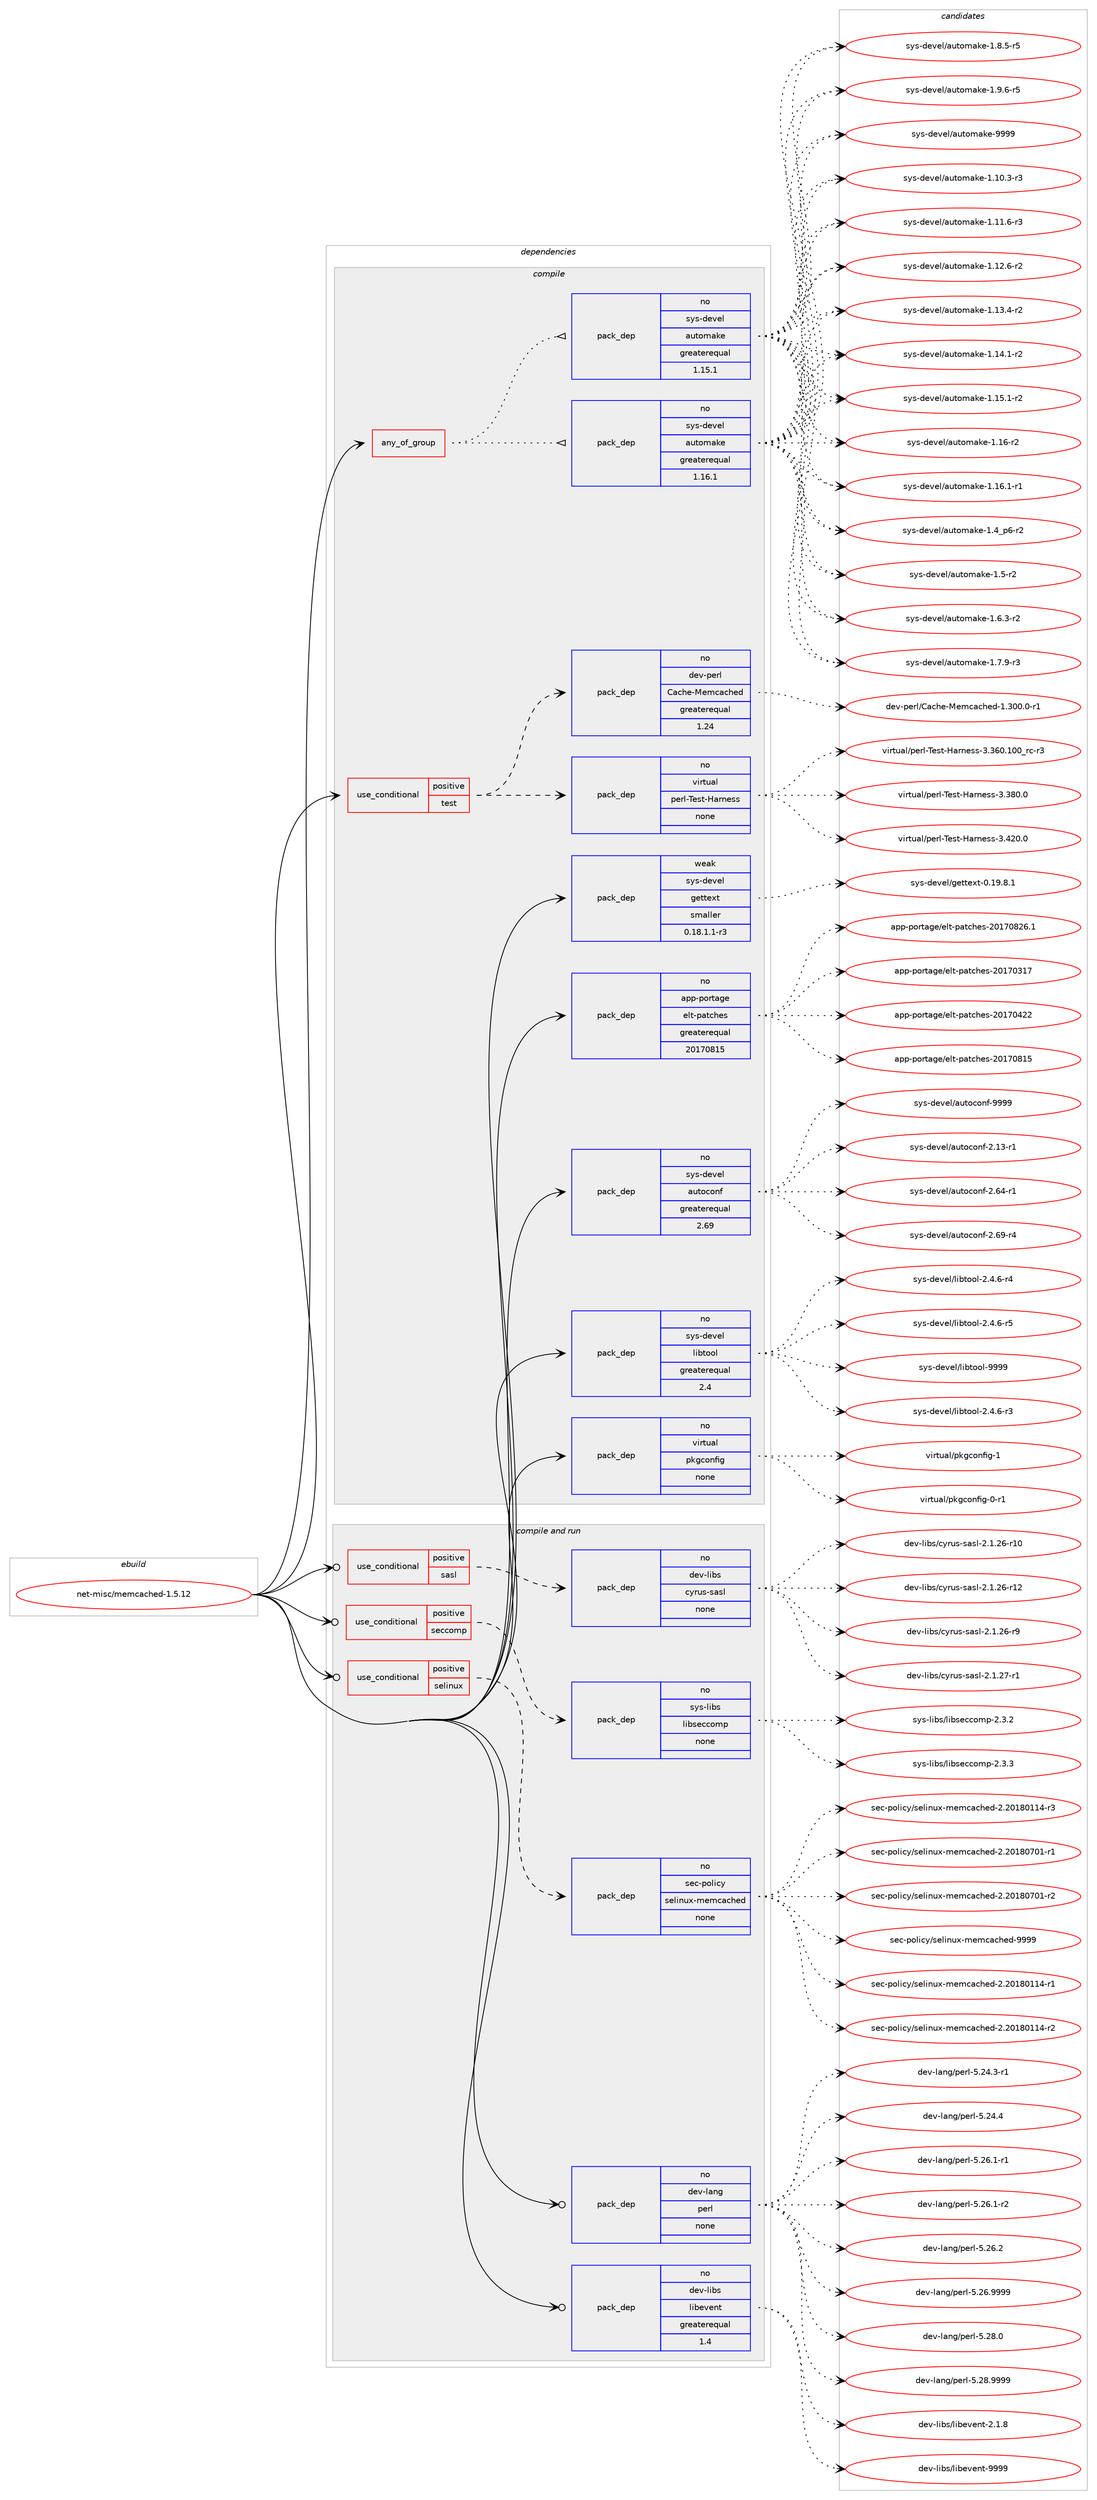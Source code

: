 digraph prolog {

# *************
# Graph options
# *************

newrank=true;
concentrate=true;
compound=true;
graph [rankdir=LR,fontname=Helvetica,fontsize=10,ranksep=1.5];#, ranksep=2.5, nodesep=0.2];
edge  [arrowhead=vee];
node  [fontname=Helvetica,fontsize=10];

# **********
# The ebuild
# **********

subgraph cluster_leftcol {
color=gray;
rank=same;
label=<<i>ebuild</i>>;
id [label="net-misc/memcached-1.5.12", color=red, width=4, href="../net-misc/memcached-1.5.12.svg"];
}

# ****************
# The dependencies
# ****************

subgraph cluster_midcol {
color=gray;
label=<<i>dependencies</i>>;
subgraph cluster_compile {
fillcolor="#eeeeee";
style=filled;
label=<<i>compile</i>>;
subgraph any111 {
dependency4048 [label=<<TABLE BORDER="0" CELLBORDER="1" CELLSPACING="0" CELLPADDING="4"><TR><TD CELLPADDING="10">any_of_group</TD></TR></TABLE>>, shape=none, color=red];subgraph pack3219 {
dependency4049 [label=<<TABLE BORDER="0" CELLBORDER="1" CELLSPACING="0" CELLPADDING="4" WIDTH="220"><TR><TD ROWSPAN="6" CELLPADDING="30">pack_dep</TD></TR><TR><TD WIDTH="110">no</TD></TR><TR><TD>sys-devel</TD></TR><TR><TD>automake</TD></TR><TR><TD>greaterequal</TD></TR><TR><TD>1.16.1</TD></TR></TABLE>>, shape=none, color=blue];
}
dependency4048:e -> dependency4049:w [weight=20,style="dotted",arrowhead="oinv"];
subgraph pack3220 {
dependency4050 [label=<<TABLE BORDER="0" CELLBORDER="1" CELLSPACING="0" CELLPADDING="4" WIDTH="220"><TR><TD ROWSPAN="6" CELLPADDING="30">pack_dep</TD></TR><TR><TD WIDTH="110">no</TD></TR><TR><TD>sys-devel</TD></TR><TR><TD>automake</TD></TR><TR><TD>greaterequal</TD></TR><TR><TD>1.15.1</TD></TR></TABLE>>, shape=none, color=blue];
}
dependency4048:e -> dependency4050:w [weight=20,style="dotted",arrowhead="oinv"];
}
id:e -> dependency4048:w [weight=20,style="solid",arrowhead="vee"];
subgraph cond717 {
dependency4051 [label=<<TABLE BORDER="0" CELLBORDER="1" CELLSPACING="0" CELLPADDING="4"><TR><TD ROWSPAN="3" CELLPADDING="10">use_conditional</TD></TR><TR><TD>positive</TD></TR><TR><TD>test</TD></TR></TABLE>>, shape=none, color=red];
subgraph pack3221 {
dependency4052 [label=<<TABLE BORDER="0" CELLBORDER="1" CELLSPACING="0" CELLPADDING="4" WIDTH="220"><TR><TD ROWSPAN="6" CELLPADDING="30">pack_dep</TD></TR><TR><TD WIDTH="110">no</TD></TR><TR><TD>virtual</TD></TR><TR><TD>perl-Test-Harness</TD></TR><TR><TD>none</TD></TR><TR><TD></TD></TR></TABLE>>, shape=none, color=blue];
}
dependency4051:e -> dependency4052:w [weight=20,style="dashed",arrowhead="vee"];
subgraph pack3222 {
dependency4053 [label=<<TABLE BORDER="0" CELLBORDER="1" CELLSPACING="0" CELLPADDING="4" WIDTH="220"><TR><TD ROWSPAN="6" CELLPADDING="30">pack_dep</TD></TR><TR><TD WIDTH="110">no</TD></TR><TR><TD>dev-perl</TD></TR><TR><TD>Cache-Memcached</TD></TR><TR><TD>greaterequal</TD></TR><TR><TD>1.24</TD></TR></TABLE>>, shape=none, color=blue];
}
dependency4051:e -> dependency4053:w [weight=20,style="dashed",arrowhead="vee"];
}
id:e -> dependency4051:w [weight=20,style="solid",arrowhead="vee"];
subgraph pack3223 {
dependency4054 [label=<<TABLE BORDER="0" CELLBORDER="1" CELLSPACING="0" CELLPADDING="4" WIDTH="220"><TR><TD ROWSPAN="6" CELLPADDING="30">pack_dep</TD></TR><TR><TD WIDTH="110">no</TD></TR><TR><TD>app-portage</TD></TR><TR><TD>elt-patches</TD></TR><TR><TD>greaterequal</TD></TR><TR><TD>20170815</TD></TR></TABLE>>, shape=none, color=blue];
}
id:e -> dependency4054:w [weight=20,style="solid",arrowhead="vee"];
subgraph pack3224 {
dependency4055 [label=<<TABLE BORDER="0" CELLBORDER="1" CELLSPACING="0" CELLPADDING="4" WIDTH="220"><TR><TD ROWSPAN="6" CELLPADDING="30">pack_dep</TD></TR><TR><TD WIDTH="110">no</TD></TR><TR><TD>sys-devel</TD></TR><TR><TD>autoconf</TD></TR><TR><TD>greaterequal</TD></TR><TR><TD>2.69</TD></TR></TABLE>>, shape=none, color=blue];
}
id:e -> dependency4055:w [weight=20,style="solid",arrowhead="vee"];
subgraph pack3225 {
dependency4056 [label=<<TABLE BORDER="0" CELLBORDER="1" CELLSPACING="0" CELLPADDING="4" WIDTH="220"><TR><TD ROWSPAN="6" CELLPADDING="30">pack_dep</TD></TR><TR><TD WIDTH="110">no</TD></TR><TR><TD>sys-devel</TD></TR><TR><TD>libtool</TD></TR><TR><TD>greaterequal</TD></TR><TR><TD>2.4</TD></TR></TABLE>>, shape=none, color=blue];
}
id:e -> dependency4056:w [weight=20,style="solid",arrowhead="vee"];
subgraph pack3226 {
dependency4057 [label=<<TABLE BORDER="0" CELLBORDER="1" CELLSPACING="0" CELLPADDING="4" WIDTH="220"><TR><TD ROWSPAN="6" CELLPADDING="30">pack_dep</TD></TR><TR><TD WIDTH="110">no</TD></TR><TR><TD>virtual</TD></TR><TR><TD>pkgconfig</TD></TR><TR><TD>none</TD></TR><TR><TD></TD></TR></TABLE>>, shape=none, color=blue];
}
id:e -> dependency4057:w [weight=20,style="solid",arrowhead="vee"];
subgraph pack3227 {
dependency4058 [label=<<TABLE BORDER="0" CELLBORDER="1" CELLSPACING="0" CELLPADDING="4" WIDTH="220"><TR><TD ROWSPAN="6" CELLPADDING="30">pack_dep</TD></TR><TR><TD WIDTH="110">weak</TD></TR><TR><TD>sys-devel</TD></TR><TR><TD>gettext</TD></TR><TR><TD>smaller</TD></TR><TR><TD>0.18.1.1-r3</TD></TR></TABLE>>, shape=none, color=blue];
}
id:e -> dependency4058:w [weight=20,style="solid",arrowhead="vee"];
}
subgraph cluster_compileandrun {
fillcolor="#eeeeee";
style=filled;
label=<<i>compile and run</i>>;
subgraph cond718 {
dependency4059 [label=<<TABLE BORDER="0" CELLBORDER="1" CELLSPACING="0" CELLPADDING="4"><TR><TD ROWSPAN="3" CELLPADDING="10">use_conditional</TD></TR><TR><TD>positive</TD></TR><TR><TD>sasl</TD></TR></TABLE>>, shape=none, color=red];
subgraph pack3228 {
dependency4060 [label=<<TABLE BORDER="0" CELLBORDER="1" CELLSPACING="0" CELLPADDING="4" WIDTH="220"><TR><TD ROWSPAN="6" CELLPADDING="30">pack_dep</TD></TR><TR><TD WIDTH="110">no</TD></TR><TR><TD>dev-libs</TD></TR><TR><TD>cyrus-sasl</TD></TR><TR><TD>none</TD></TR><TR><TD></TD></TR></TABLE>>, shape=none, color=blue];
}
dependency4059:e -> dependency4060:w [weight=20,style="dashed",arrowhead="vee"];
}
id:e -> dependency4059:w [weight=20,style="solid",arrowhead="odotvee"];
subgraph cond719 {
dependency4061 [label=<<TABLE BORDER="0" CELLBORDER="1" CELLSPACING="0" CELLPADDING="4"><TR><TD ROWSPAN="3" CELLPADDING="10">use_conditional</TD></TR><TR><TD>positive</TD></TR><TR><TD>seccomp</TD></TR></TABLE>>, shape=none, color=red];
subgraph pack3229 {
dependency4062 [label=<<TABLE BORDER="0" CELLBORDER="1" CELLSPACING="0" CELLPADDING="4" WIDTH="220"><TR><TD ROWSPAN="6" CELLPADDING="30">pack_dep</TD></TR><TR><TD WIDTH="110">no</TD></TR><TR><TD>sys-libs</TD></TR><TR><TD>libseccomp</TD></TR><TR><TD>none</TD></TR><TR><TD></TD></TR></TABLE>>, shape=none, color=blue];
}
dependency4061:e -> dependency4062:w [weight=20,style="dashed",arrowhead="vee"];
}
id:e -> dependency4061:w [weight=20,style="solid",arrowhead="odotvee"];
subgraph cond720 {
dependency4063 [label=<<TABLE BORDER="0" CELLBORDER="1" CELLSPACING="0" CELLPADDING="4"><TR><TD ROWSPAN="3" CELLPADDING="10">use_conditional</TD></TR><TR><TD>positive</TD></TR><TR><TD>selinux</TD></TR></TABLE>>, shape=none, color=red];
subgraph pack3230 {
dependency4064 [label=<<TABLE BORDER="0" CELLBORDER="1" CELLSPACING="0" CELLPADDING="4" WIDTH="220"><TR><TD ROWSPAN="6" CELLPADDING="30">pack_dep</TD></TR><TR><TD WIDTH="110">no</TD></TR><TR><TD>sec-policy</TD></TR><TR><TD>selinux-memcached</TD></TR><TR><TD>none</TD></TR><TR><TD></TD></TR></TABLE>>, shape=none, color=blue];
}
dependency4063:e -> dependency4064:w [weight=20,style="dashed",arrowhead="vee"];
}
id:e -> dependency4063:w [weight=20,style="solid",arrowhead="odotvee"];
subgraph pack3231 {
dependency4065 [label=<<TABLE BORDER="0" CELLBORDER="1" CELLSPACING="0" CELLPADDING="4" WIDTH="220"><TR><TD ROWSPAN="6" CELLPADDING="30">pack_dep</TD></TR><TR><TD WIDTH="110">no</TD></TR><TR><TD>dev-lang</TD></TR><TR><TD>perl</TD></TR><TR><TD>none</TD></TR><TR><TD></TD></TR></TABLE>>, shape=none, color=blue];
}
id:e -> dependency4065:w [weight=20,style="solid",arrowhead="odotvee"];
subgraph pack3232 {
dependency4066 [label=<<TABLE BORDER="0" CELLBORDER="1" CELLSPACING="0" CELLPADDING="4" WIDTH="220"><TR><TD ROWSPAN="6" CELLPADDING="30">pack_dep</TD></TR><TR><TD WIDTH="110">no</TD></TR><TR><TD>dev-libs</TD></TR><TR><TD>libevent</TD></TR><TR><TD>greaterequal</TD></TR><TR><TD>1.4</TD></TR></TABLE>>, shape=none, color=blue];
}
id:e -> dependency4066:w [weight=20,style="solid",arrowhead="odotvee"];
}
subgraph cluster_run {
fillcolor="#eeeeee";
style=filled;
label=<<i>run</i>>;
}
}

# **************
# The candidates
# **************

subgraph cluster_choices {
rank=same;
color=gray;
label=<<i>candidates</i>>;

subgraph choice3219 {
color=black;
nodesep=1;
choice11512111545100101118101108479711711611110997107101454946494846514511451 [label="sys-devel/automake-1.10.3-r3", color=red, width=4,href="../sys-devel/automake-1.10.3-r3.svg"];
choice11512111545100101118101108479711711611110997107101454946494946544511451 [label="sys-devel/automake-1.11.6-r3", color=red, width=4,href="../sys-devel/automake-1.11.6-r3.svg"];
choice11512111545100101118101108479711711611110997107101454946495046544511450 [label="sys-devel/automake-1.12.6-r2", color=red, width=4,href="../sys-devel/automake-1.12.6-r2.svg"];
choice11512111545100101118101108479711711611110997107101454946495146524511450 [label="sys-devel/automake-1.13.4-r2", color=red, width=4,href="../sys-devel/automake-1.13.4-r2.svg"];
choice11512111545100101118101108479711711611110997107101454946495246494511450 [label="sys-devel/automake-1.14.1-r2", color=red, width=4,href="../sys-devel/automake-1.14.1-r2.svg"];
choice11512111545100101118101108479711711611110997107101454946495346494511450 [label="sys-devel/automake-1.15.1-r2", color=red, width=4,href="../sys-devel/automake-1.15.1-r2.svg"];
choice1151211154510010111810110847971171161111099710710145494649544511450 [label="sys-devel/automake-1.16-r2", color=red, width=4,href="../sys-devel/automake-1.16-r2.svg"];
choice11512111545100101118101108479711711611110997107101454946495446494511449 [label="sys-devel/automake-1.16.1-r1", color=red, width=4,href="../sys-devel/automake-1.16.1-r1.svg"];
choice115121115451001011181011084797117116111109971071014549465295112544511450 [label="sys-devel/automake-1.4_p6-r2", color=red, width=4,href="../sys-devel/automake-1.4_p6-r2.svg"];
choice11512111545100101118101108479711711611110997107101454946534511450 [label="sys-devel/automake-1.5-r2", color=red, width=4,href="../sys-devel/automake-1.5-r2.svg"];
choice115121115451001011181011084797117116111109971071014549465446514511450 [label="sys-devel/automake-1.6.3-r2", color=red, width=4,href="../sys-devel/automake-1.6.3-r2.svg"];
choice115121115451001011181011084797117116111109971071014549465546574511451 [label="sys-devel/automake-1.7.9-r3", color=red, width=4,href="../sys-devel/automake-1.7.9-r3.svg"];
choice115121115451001011181011084797117116111109971071014549465646534511453 [label="sys-devel/automake-1.8.5-r5", color=red, width=4,href="../sys-devel/automake-1.8.5-r5.svg"];
choice115121115451001011181011084797117116111109971071014549465746544511453 [label="sys-devel/automake-1.9.6-r5", color=red, width=4,href="../sys-devel/automake-1.9.6-r5.svg"];
choice115121115451001011181011084797117116111109971071014557575757 [label="sys-devel/automake-9999", color=red, width=4,href="../sys-devel/automake-9999.svg"];
dependency4049:e -> choice11512111545100101118101108479711711611110997107101454946494846514511451:w [style=dotted,weight="100"];
dependency4049:e -> choice11512111545100101118101108479711711611110997107101454946494946544511451:w [style=dotted,weight="100"];
dependency4049:e -> choice11512111545100101118101108479711711611110997107101454946495046544511450:w [style=dotted,weight="100"];
dependency4049:e -> choice11512111545100101118101108479711711611110997107101454946495146524511450:w [style=dotted,weight="100"];
dependency4049:e -> choice11512111545100101118101108479711711611110997107101454946495246494511450:w [style=dotted,weight="100"];
dependency4049:e -> choice11512111545100101118101108479711711611110997107101454946495346494511450:w [style=dotted,weight="100"];
dependency4049:e -> choice1151211154510010111810110847971171161111099710710145494649544511450:w [style=dotted,weight="100"];
dependency4049:e -> choice11512111545100101118101108479711711611110997107101454946495446494511449:w [style=dotted,weight="100"];
dependency4049:e -> choice115121115451001011181011084797117116111109971071014549465295112544511450:w [style=dotted,weight="100"];
dependency4049:e -> choice11512111545100101118101108479711711611110997107101454946534511450:w [style=dotted,weight="100"];
dependency4049:e -> choice115121115451001011181011084797117116111109971071014549465446514511450:w [style=dotted,weight="100"];
dependency4049:e -> choice115121115451001011181011084797117116111109971071014549465546574511451:w [style=dotted,weight="100"];
dependency4049:e -> choice115121115451001011181011084797117116111109971071014549465646534511453:w [style=dotted,weight="100"];
dependency4049:e -> choice115121115451001011181011084797117116111109971071014549465746544511453:w [style=dotted,weight="100"];
dependency4049:e -> choice115121115451001011181011084797117116111109971071014557575757:w [style=dotted,weight="100"];
}
subgraph choice3220 {
color=black;
nodesep=1;
choice11512111545100101118101108479711711611110997107101454946494846514511451 [label="sys-devel/automake-1.10.3-r3", color=red, width=4,href="../sys-devel/automake-1.10.3-r3.svg"];
choice11512111545100101118101108479711711611110997107101454946494946544511451 [label="sys-devel/automake-1.11.6-r3", color=red, width=4,href="../sys-devel/automake-1.11.6-r3.svg"];
choice11512111545100101118101108479711711611110997107101454946495046544511450 [label="sys-devel/automake-1.12.6-r2", color=red, width=4,href="../sys-devel/automake-1.12.6-r2.svg"];
choice11512111545100101118101108479711711611110997107101454946495146524511450 [label="sys-devel/automake-1.13.4-r2", color=red, width=4,href="../sys-devel/automake-1.13.4-r2.svg"];
choice11512111545100101118101108479711711611110997107101454946495246494511450 [label="sys-devel/automake-1.14.1-r2", color=red, width=4,href="../sys-devel/automake-1.14.1-r2.svg"];
choice11512111545100101118101108479711711611110997107101454946495346494511450 [label="sys-devel/automake-1.15.1-r2", color=red, width=4,href="../sys-devel/automake-1.15.1-r2.svg"];
choice1151211154510010111810110847971171161111099710710145494649544511450 [label="sys-devel/automake-1.16-r2", color=red, width=4,href="../sys-devel/automake-1.16-r2.svg"];
choice11512111545100101118101108479711711611110997107101454946495446494511449 [label="sys-devel/automake-1.16.1-r1", color=red, width=4,href="../sys-devel/automake-1.16.1-r1.svg"];
choice115121115451001011181011084797117116111109971071014549465295112544511450 [label="sys-devel/automake-1.4_p6-r2", color=red, width=4,href="../sys-devel/automake-1.4_p6-r2.svg"];
choice11512111545100101118101108479711711611110997107101454946534511450 [label="sys-devel/automake-1.5-r2", color=red, width=4,href="../sys-devel/automake-1.5-r2.svg"];
choice115121115451001011181011084797117116111109971071014549465446514511450 [label="sys-devel/automake-1.6.3-r2", color=red, width=4,href="../sys-devel/automake-1.6.3-r2.svg"];
choice115121115451001011181011084797117116111109971071014549465546574511451 [label="sys-devel/automake-1.7.9-r3", color=red, width=4,href="../sys-devel/automake-1.7.9-r3.svg"];
choice115121115451001011181011084797117116111109971071014549465646534511453 [label="sys-devel/automake-1.8.5-r5", color=red, width=4,href="../sys-devel/automake-1.8.5-r5.svg"];
choice115121115451001011181011084797117116111109971071014549465746544511453 [label="sys-devel/automake-1.9.6-r5", color=red, width=4,href="../sys-devel/automake-1.9.6-r5.svg"];
choice115121115451001011181011084797117116111109971071014557575757 [label="sys-devel/automake-9999", color=red, width=4,href="../sys-devel/automake-9999.svg"];
dependency4050:e -> choice11512111545100101118101108479711711611110997107101454946494846514511451:w [style=dotted,weight="100"];
dependency4050:e -> choice11512111545100101118101108479711711611110997107101454946494946544511451:w [style=dotted,weight="100"];
dependency4050:e -> choice11512111545100101118101108479711711611110997107101454946495046544511450:w [style=dotted,weight="100"];
dependency4050:e -> choice11512111545100101118101108479711711611110997107101454946495146524511450:w [style=dotted,weight="100"];
dependency4050:e -> choice11512111545100101118101108479711711611110997107101454946495246494511450:w [style=dotted,weight="100"];
dependency4050:e -> choice11512111545100101118101108479711711611110997107101454946495346494511450:w [style=dotted,weight="100"];
dependency4050:e -> choice1151211154510010111810110847971171161111099710710145494649544511450:w [style=dotted,weight="100"];
dependency4050:e -> choice11512111545100101118101108479711711611110997107101454946495446494511449:w [style=dotted,weight="100"];
dependency4050:e -> choice115121115451001011181011084797117116111109971071014549465295112544511450:w [style=dotted,weight="100"];
dependency4050:e -> choice11512111545100101118101108479711711611110997107101454946534511450:w [style=dotted,weight="100"];
dependency4050:e -> choice115121115451001011181011084797117116111109971071014549465446514511450:w [style=dotted,weight="100"];
dependency4050:e -> choice115121115451001011181011084797117116111109971071014549465546574511451:w [style=dotted,weight="100"];
dependency4050:e -> choice115121115451001011181011084797117116111109971071014549465646534511453:w [style=dotted,weight="100"];
dependency4050:e -> choice115121115451001011181011084797117116111109971071014549465746544511453:w [style=dotted,weight="100"];
dependency4050:e -> choice115121115451001011181011084797117116111109971071014557575757:w [style=dotted,weight="100"];
}
subgraph choice3221 {
color=black;
nodesep=1;
choice118105114116117971084711210111410845841011151164572971141101011151154551465154484649484895114994511451 [label="virtual/perl-Test-Harness-3.360.100_rc-r3", color=red, width=4,href="../virtual/perl-Test-Harness-3.360.100_rc-r3.svg"];
choice118105114116117971084711210111410845841011151164572971141101011151154551465156484648 [label="virtual/perl-Test-Harness-3.380.0", color=red, width=4,href="../virtual/perl-Test-Harness-3.380.0.svg"];
choice118105114116117971084711210111410845841011151164572971141101011151154551465250484648 [label="virtual/perl-Test-Harness-3.420.0", color=red, width=4,href="../virtual/perl-Test-Harness-3.420.0.svg"];
dependency4052:e -> choice118105114116117971084711210111410845841011151164572971141101011151154551465154484649484895114994511451:w [style=dotted,weight="100"];
dependency4052:e -> choice118105114116117971084711210111410845841011151164572971141101011151154551465156484648:w [style=dotted,weight="100"];
dependency4052:e -> choice118105114116117971084711210111410845841011151164572971141101011151154551465250484648:w [style=dotted,weight="100"];
}
subgraph choice3222 {
color=black;
nodesep=1;
choice1001011184511210111410847679799104101457710110999979910410110045494651484846484511449 [label="dev-perl/Cache-Memcached-1.300.0-r1", color=red, width=4,href="../dev-perl/Cache-Memcached-1.300.0-r1.svg"];
dependency4053:e -> choice1001011184511210111410847679799104101457710110999979910410110045494651484846484511449:w [style=dotted,weight="100"];
}
subgraph choice3223 {
color=black;
nodesep=1;
choice97112112451121111141169710310147101108116451129711699104101115455048495548514955 [label="app-portage/elt-patches-20170317", color=red, width=4,href="../app-portage/elt-patches-20170317.svg"];
choice97112112451121111141169710310147101108116451129711699104101115455048495548525050 [label="app-portage/elt-patches-20170422", color=red, width=4,href="../app-portage/elt-patches-20170422.svg"];
choice97112112451121111141169710310147101108116451129711699104101115455048495548564953 [label="app-portage/elt-patches-20170815", color=red, width=4,href="../app-portage/elt-patches-20170815.svg"];
choice971121124511211111411697103101471011081164511297116991041011154550484955485650544649 [label="app-portage/elt-patches-20170826.1", color=red, width=4,href="../app-portage/elt-patches-20170826.1.svg"];
dependency4054:e -> choice97112112451121111141169710310147101108116451129711699104101115455048495548514955:w [style=dotted,weight="100"];
dependency4054:e -> choice97112112451121111141169710310147101108116451129711699104101115455048495548525050:w [style=dotted,weight="100"];
dependency4054:e -> choice97112112451121111141169710310147101108116451129711699104101115455048495548564953:w [style=dotted,weight="100"];
dependency4054:e -> choice971121124511211111411697103101471011081164511297116991041011154550484955485650544649:w [style=dotted,weight="100"];
}
subgraph choice3224 {
color=black;
nodesep=1;
choice1151211154510010111810110847971171161119911111010245504649514511449 [label="sys-devel/autoconf-2.13-r1", color=red, width=4,href="../sys-devel/autoconf-2.13-r1.svg"];
choice1151211154510010111810110847971171161119911111010245504654524511449 [label="sys-devel/autoconf-2.64-r1", color=red, width=4,href="../sys-devel/autoconf-2.64-r1.svg"];
choice1151211154510010111810110847971171161119911111010245504654574511452 [label="sys-devel/autoconf-2.69-r4", color=red, width=4,href="../sys-devel/autoconf-2.69-r4.svg"];
choice115121115451001011181011084797117116111991111101024557575757 [label="sys-devel/autoconf-9999", color=red, width=4,href="../sys-devel/autoconf-9999.svg"];
dependency4055:e -> choice1151211154510010111810110847971171161119911111010245504649514511449:w [style=dotted,weight="100"];
dependency4055:e -> choice1151211154510010111810110847971171161119911111010245504654524511449:w [style=dotted,weight="100"];
dependency4055:e -> choice1151211154510010111810110847971171161119911111010245504654574511452:w [style=dotted,weight="100"];
dependency4055:e -> choice115121115451001011181011084797117116111991111101024557575757:w [style=dotted,weight="100"];
}
subgraph choice3225 {
color=black;
nodesep=1;
choice1151211154510010111810110847108105981161111111084550465246544511451 [label="sys-devel/libtool-2.4.6-r3", color=red, width=4,href="../sys-devel/libtool-2.4.6-r3.svg"];
choice1151211154510010111810110847108105981161111111084550465246544511452 [label="sys-devel/libtool-2.4.6-r4", color=red, width=4,href="../sys-devel/libtool-2.4.6-r4.svg"];
choice1151211154510010111810110847108105981161111111084550465246544511453 [label="sys-devel/libtool-2.4.6-r5", color=red, width=4,href="../sys-devel/libtool-2.4.6-r5.svg"];
choice1151211154510010111810110847108105981161111111084557575757 [label="sys-devel/libtool-9999", color=red, width=4,href="../sys-devel/libtool-9999.svg"];
dependency4056:e -> choice1151211154510010111810110847108105981161111111084550465246544511451:w [style=dotted,weight="100"];
dependency4056:e -> choice1151211154510010111810110847108105981161111111084550465246544511452:w [style=dotted,weight="100"];
dependency4056:e -> choice1151211154510010111810110847108105981161111111084550465246544511453:w [style=dotted,weight="100"];
dependency4056:e -> choice1151211154510010111810110847108105981161111111084557575757:w [style=dotted,weight="100"];
}
subgraph choice3226 {
color=black;
nodesep=1;
choice11810511411611797108471121071039911111010210510345484511449 [label="virtual/pkgconfig-0-r1", color=red, width=4,href="../virtual/pkgconfig-0-r1.svg"];
choice1181051141161179710847112107103991111101021051034549 [label="virtual/pkgconfig-1", color=red, width=4,href="../virtual/pkgconfig-1.svg"];
dependency4057:e -> choice11810511411611797108471121071039911111010210510345484511449:w [style=dotted,weight="100"];
dependency4057:e -> choice1181051141161179710847112107103991111101021051034549:w [style=dotted,weight="100"];
}
subgraph choice3227 {
color=black;
nodesep=1;
choice1151211154510010111810110847103101116116101120116454846495746564649 [label="sys-devel/gettext-0.19.8.1", color=red, width=4,href="../sys-devel/gettext-0.19.8.1.svg"];
dependency4058:e -> choice1151211154510010111810110847103101116116101120116454846495746564649:w [style=dotted,weight="100"];
}
subgraph choice3228 {
color=black;
nodesep=1;
choice10010111845108105981154799121114117115451159711510845504649465054451144948 [label="dev-libs/cyrus-sasl-2.1.26-r10", color=red, width=4,href="../dev-libs/cyrus-sasl-2.1.26-r10.svg"];
choice10010111845108105981154799121114117115451159711510845504649465054451144950 [label="dev-libs/cyrus-sasl-2.1.26-r12", color=red, width=4,href="../dev-libs/cyrus-sasl-2.1.26-r12.svg"];
choice100101118451081059811547991211141171154511597115108455046494650544511457 [label="dev-libs/cyrus-sasl-2.1.26-r9", color=red, width=4,href="../dev-libs/cyrus-sasl-2.1.26-r9.svg"];
choice100101118451081059811547991211141171154511597115108455046494650554511449 [label="dev-libs/cyrus-sasl-2.1.27-r1", color=red, width=4,href="../dev-libs/cyrus-sasl-2.1.27-r1.svg"];
dependency4060:e -> choice10010111845108105981154799121114117115451159711510845504649465054451144948:w [style=dotted,weight="100"];
dependency4060:e -> choice10010111845108105981154799121114117115451159711510845504649465054451144950:w [style=dotted,weight="100"];
dependency4060:e -> choice100101118451081059811547991211141171154511597115108455046494650544511457:w [style=dotted,weight="100"];
dependency4060:e -> choice100101118451081059811547991211141171154511597115108455046494650554511449:w [style=dotted,weight="100"];
}
subgraph choice3229 {
color=black;
nodesep=1;
choice115121115451081059811547108105981151019999111109112455046514650 [label="sys-libs/libseccomp-2.3.2", color=red, width=4,href="../sys-libs/libseccomp-2.3.2.svg"];
choice115121115451081059811547108105981151019999111109112455046514651 [label="sys-libs/libseccomp-2.3.3", color=red, width=4,href="../sys-libs/libseccomp-2.3.3.svg"];
dependency4062:e -> choice115121115451081059811547108105981151019999111109112455046514650:w [style=dotted,weight="100"];
dependency4062:e -> choice115121115451081059811547108105981151019999111109112455046514651:w [style=dotted,weight="100"];
}
subgraph choice3230 {
color=black;
nodesep=1;
choice115101994511211110810599121471151011081051101171204510910110999979910410110045504650484956484949524511449 [label="sec-policy/selinux-memcached-2.20180114-r1", color=red, width=4,href="../sec-policy/selinux-memcached-2.20180114-r1.svg"];
choice115101994511211110810599121471151011081051101171204510910110999979910410110045504650484956484949524511450 [label="sec-policy/selinux-memcached-2.20180114-r2", color=red, width=4,href="../sec-policy/selinux-memcached-2.20180114-r2.svg"];
choice115101994511211110810599121471151011081051101171204510910110999979910410110045504650484956484949524511451 [label="sec-policy/selinux-memcached-2.20180114-r3", color=red, width=4,href="../sec-policy/selinux-memcached-2.20180114-r3.svg"];
choice115101994511211110810599121471151011081051101171204510910110999979910410110045504650484956485548494511449 [label="sec-policy/selinux-memcached-2.20180701-r1", color=red, width=4,href="../sec-policy/selinux-memcached-2.20180701-r1.svg"];
choice115101994511211110810599121471151011081051101171204510910110999979910410110045504650484956485548494511450 [label="sec-policy/selinux-memcached-2.20180701-r2", color=red, width=4,href="../sec-policy/selinux-memcached-2.20180701-r2.svg"];
choice11510199451121111081059912147115101108105110117120451091011099997991041011004557575757 [label="sec-policy/selinux-memcached-9999", color=red, width=4,href="../sec-policy/selinux-memcached-9999.svg"];
dependency4064:e -> choice115101994511211110810599121471151011081051101171204510910110999979910410110045504650484956484949524511449:w [style=dotted,weight="100"];
dependency4064:e -> choice115101994511211110810599121471151011081051101171204510910110999979910410110045504650484956484949524511450:w [style=dotted,weight="100"];
dependency4064:e -> choice115101994511211110810599121471151011081051101171204510910110999979910410110045504650484956484949524511451:w [style=dotted,weight="100"];
dependency4064:e -> choice115101994511211110810599121471151011081051101171204510910110999979910410110045504650484956485548494511449:w [style=dotted,weight="100"];
dependency4064:e -> choice115101994511211110810599121471151011081051101171204510910110999979910410110045504650484956485548494511450:w [style=dotted,weight="100"];
dependency4064:e -> choice11510199451121111081059912147115101108105110117120451091011099997991041011004557575757:w [style=dotted,weight="100"];
}
subgraph choice3231 {
color=black;
nodesep=1;
choice100101118451089711010347112101114108455346505246514511449 [label="dev-lang/perl-5.24.3-r1", color=red, width=4,href="../dev-lang/perl-5.24.3-r1.svg"];
choice10010111845108971101034711210111410845534650524652 [label="dev-lang/perl-5.24.4", color=red, width=4,href="../dev-lang/perl-5.24.4.svg"];
choice100101118451089711010347112101114108455346505446494511449 [label="dev-lang/perl-5.26.1-r1", color=red, width=4,href="../dev-lang/perl-5.26.1-r1.svg"];
choice100101118451089711010347112101114108455346505446494511450 [label="dev-lang/perl-5.26.1-r2", color=red, width=4,href="../dev-lang/perl-5.26.1-r2.svg"];
choice10010111845108971101034711210111410845534650544650 [label="dev-lang/perl-5.26.2", color=red, width=4,href="../dev-lang/perl-5.26.2.svg"];
choice10010111845108971101034711210111410845534650544657575757 [label="dev-lang/perl-5.26.9999", color=red, width=4,href="../dev-lang/perl-5.26.9999.svg"];
choice10010111845108971101034711210111410845534650564648 [label="dev-lang/perl-5.28.0", color=red, width=4,href="../dev-lang/perl-5.28.0.svg"];
choice10010111845108971101034711210111410845534650564657575757 [label="dev-lang/perl-5.28.9999", color=red, width=4,href="../dev-lang/perl-5.28.9999.svg"];
dependency4065:e -> choice100101118451089711010347112101114108455346505246514511449:w [style=dotted,weight="100"];
dependency4065:e -> choice10010111845108971101034711210111410845534650524652:w [style=dotted,weight="100"];
dependency4065:e -> choice100101118451089711010347112101114108455346505446494511449:w [style=dotted,weight="100"];
dependency4065:e -> choice100101118451089711010347112101114108455346505446494511450:w [style=dotted,weight="100"];
dependency4065:e -> choice10010111845108971101034711210111410845534650544650:w [style=dotted,weight="100"];
dependency4065:e -> choice10010111845108971101034711210111410845534650544657575757:w [style=dotted,weight="100"];
dependency4065:e -> choice10010111845108971101034711210111410845534650564648:w [style=dotted,weight="100"];
dependency4065:e -> choice10010111845108971101034711210111410845534650564657575757:w [style=dotted,weight="100"];
}
subgraph choice3232 {
color=black;
nodesep=1;
choice10010111845108105981154710810598101118101110116455046494656 [label="dev-libs/libevent-2.1.8", color=red, width=4,href="../dev-libs/libevent-2.1.8.svg"];
choice100101118451081059811547108105981011181011101164557575757 [label="dev-libs/libevent-9999", color=red, width=4,href="../dev-libs/libevent-9999.svg"];
dependency4066:e -> choice10010111845108105981154710810598101118101110116455046494656:w [style=dotted,weight="100"];
dependency4066:e -> choice100101118451081059811547108105981011181011101164557575757:w [style=dotted,weight="100"];
}
}

}
